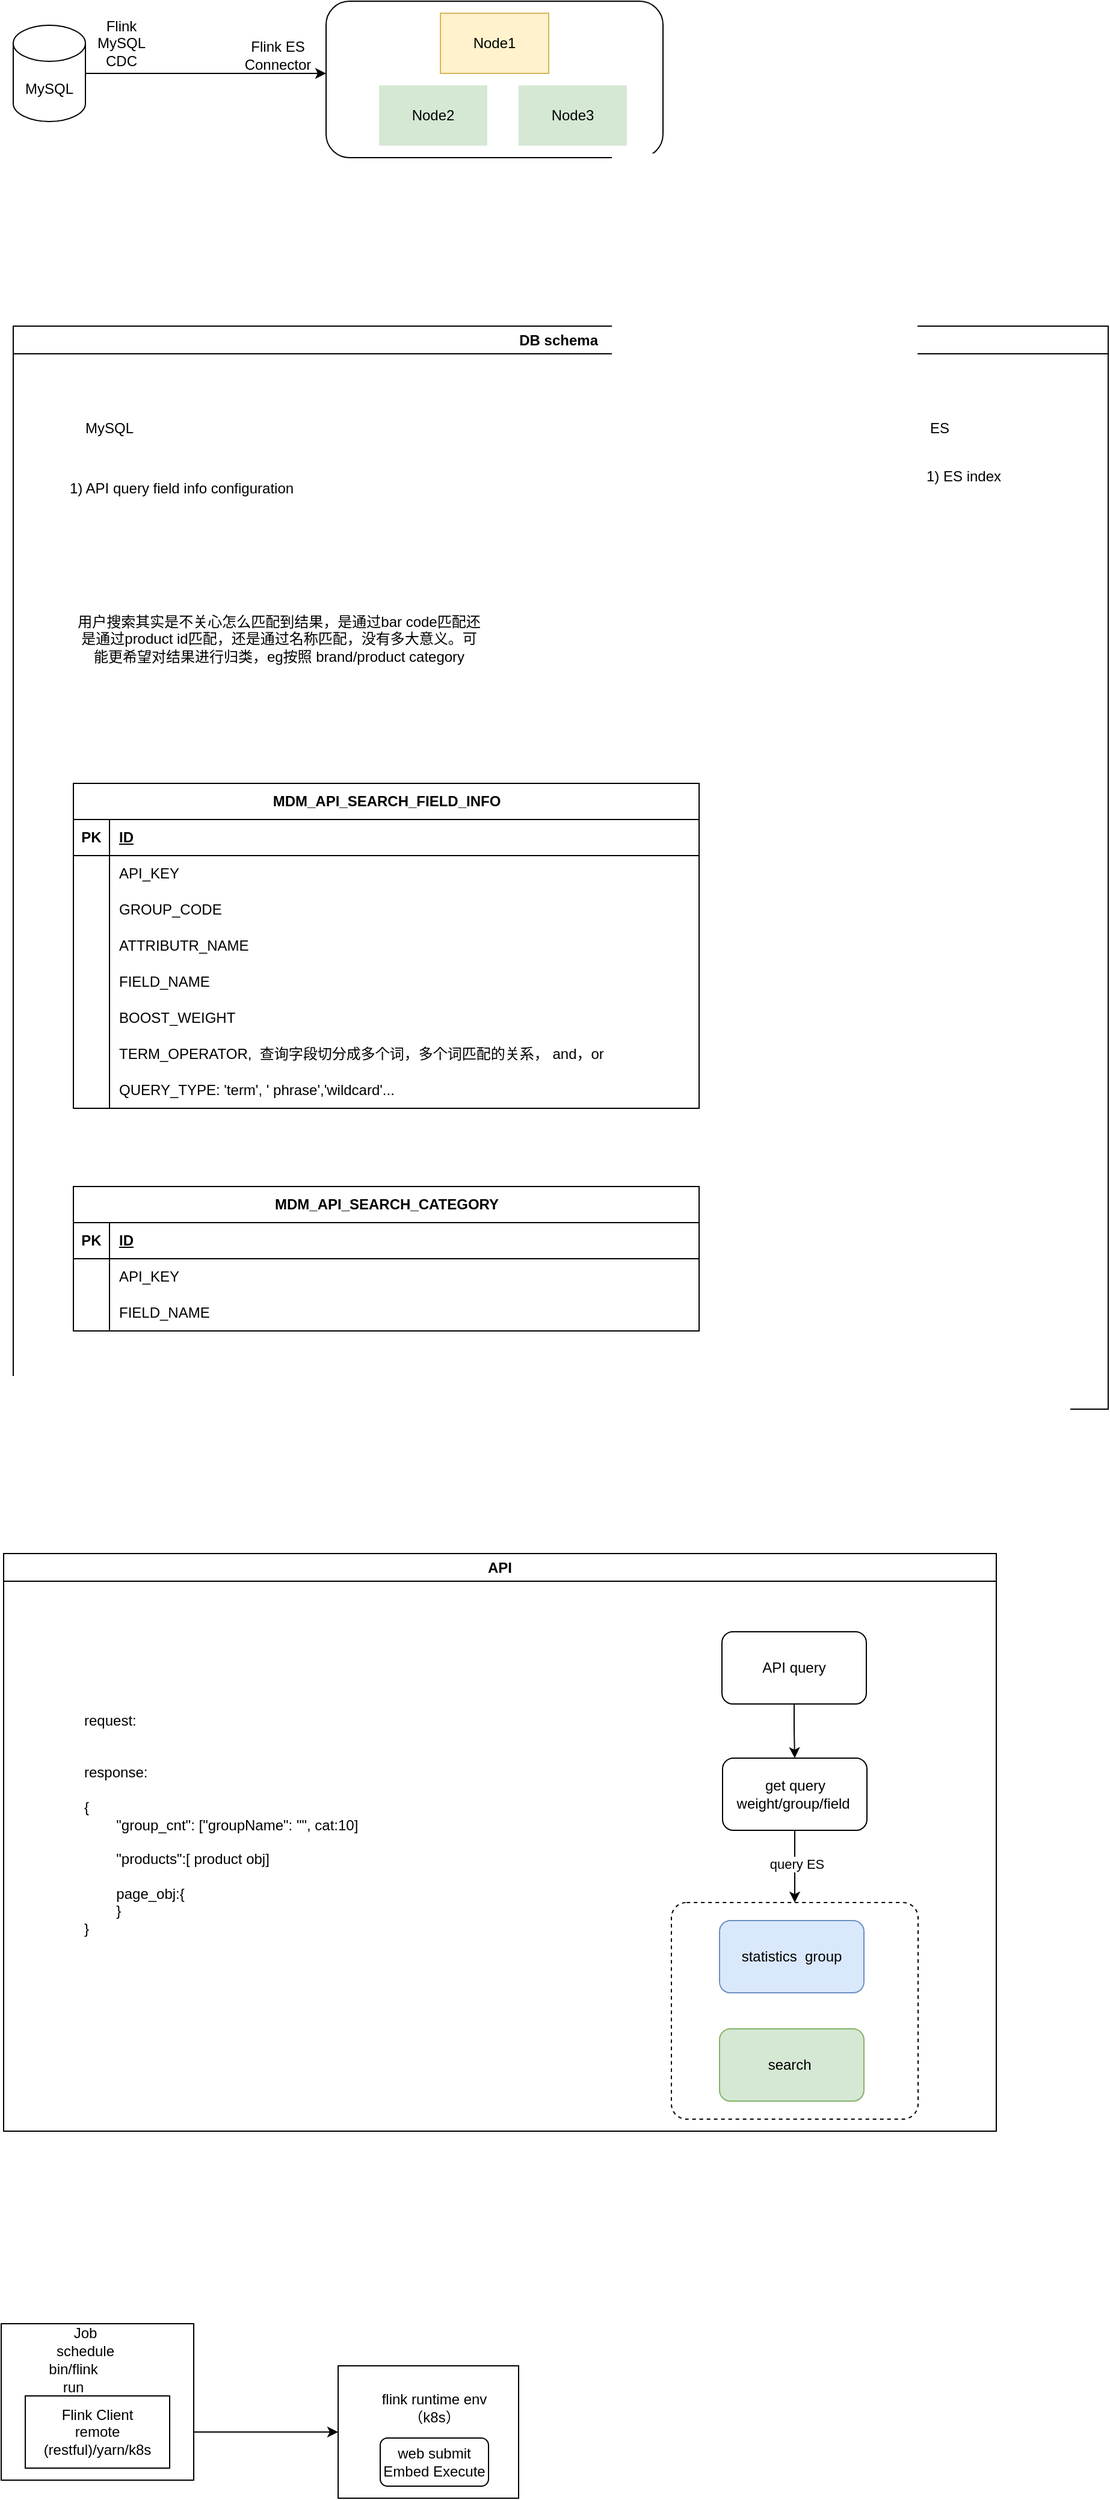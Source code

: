 <mxfile version="22.1.4" type="github">
  <diagram id="C5RBs43oDa-KdzZeNtuy" name="Page-1">
    <mxGraphModel dx="1009" dy="1673" grid="1" gridSize="10" guides="1" tooltips="1" connect="1" arrows="1" fold="1" page="1" pageScale="1" pageWidth="827" pageHeight="1169" math="0" shadow="0">
      <root>
        <mxCell id="WIyWlLk6GJQsqaUBKTNV-0" />
        <mxCell id="WIyWlLk6GJQsqaUBKTNV-1" parent="WIyWlLk6GJQsqaUBKTNV-0" />
        <mxCell id="gaQpJ8RURVUWGQbeZxwf-3" value="" style="edgeStyle=orthogonalEdgeStyle;rounded=0;orthogonalLoop=1;jettySize=auto;html=1;" edge="1" parent="WIyWlLk6GJQsqaUBKTNV-1" source="gaQpJ8RURVUWGQbeZxwf-1">
          <mxGeometry relative="1" as="geometry">
            <mxPoint x="270" y="-30" as="targetPoint" />
          </mxGeometry>
        </mxCell>
        <mxCell id="gaQpJ8RURVUWGQbeZxwf-1" value="MySQL" style="shape=cylinder3;whiteSpace=wrap;html=1;boundedLbl=1;backgroundOutline=1;size=15;" vertex="1" parent="WIyWlLk6GJQsqaUBKTNV-1">
          <mxGeometry x="10" y="-70" width="60" height="80" as="geometry" />
        </mxCell>
        <mxCell id="gaQpJ8RURVUWGQbeZxwf-4" value="Flink MySQL CDC" style="text;html=1;strokeColor=none;fillColor=none;align=center;verticalAlign=middle;whiteSpace=wrap;rounded=0;" vertex="1" parent="WIyWlLk6GJQsqaUBKTNV-1">
          <mxGeometry x="70" y="-70" width="60" height="30" as="geometry" />
        </mxCell>
        <mxCell id="gaQpJ8RURVUWGQbeZxwf-5" value="DB schema&amp;nbsp;" style="swimlane;whiteSpace=wrap;html=1;" vertex="1" parent="WIyWlLk6GJQsqaUBKTNV-1">
          <mxGeometry x="10" y="180" width="910" height="900" as="geometry" />
        </mxCell>
        <mxCell id="gaQpJ8RURVUWGQbeZxwf-6" value="MySQL" style="text;html=1;strokeColor=none;fillColor=none;align=center;verticalAlign=middle;whiteSpace=wrap;rounded=0;" vertex="1" parent="gaQpJ8RURVUWGQbeZxwf-5">
          <mxGeometry x="50" y="70" width="60" height="30" as="geometry" />
        </mxCell>
        <mxCell id="gaQpJ8RURVUWGQbeZxwf-7" value="ES" style="text;html=1;strokeColor=none;fillColor=none;align=center;verticalAlign=middle;whiteSpace=wrap;rounded=0;" vertex="1" parent="gaQpJ8RURVUWGQbeZxwf-5">
          <mxGeometry x="740" y="70" width="60" height="30" as="geometry" />
        </mxCell>
        <mxCell id="gaQpJ8RURVUWGQbeZxwf-8" value="1) API query field info configuration" style="text;html=1;strokeColor=none;fillColor=none;align=center;verticalAlign=middle;whiteSpace=wrap;rounded=0;" vertex="1" parent="gaQpJ8RURVUWGQbeZxwf-5">
          <mxGeometry x="40" y="120" width="200" height="30" as="geometry" />
        </mxCell>
        <mxCell id="gaQpJ8RURVUWGQbeZxwf-10" value="MDM_API_SEARCH_FIELD_INFO" style="shape=table;startSize=30;container=1;collapsible=1;childLayout=tableLayout;fixedRows=1;rowLines=0;fontStyle=1;align=center;resizeLast=1;html=1;" vertex="1" parent="gaQpJ8RURVUWGQbeZxwf-5">
          <mxGeometry x="50" y="380" width="520" height="270" as="geometry" />
        </mxCell>
        <mxCell id="gaQpJ8RURVUWGQbeZxwf-11" value="" style="shape=tableRow;horizontal=0;startSize=0;swimlaneHead=0;swimlaneBody=0;fillColor=none;collapsible=0;dropTarget=0;points=[[0,0.5],[1,0.5]];portConstraint=eastwest;top=0;left=0;right=0;bottom=1;" vertex="1" parent="gaQpJ8RURVUWGQbeZxwf-10">
          <mxGeometry y="30" width="520" height="30" as="geometry" />
        </mxCell>
        <mxCell id="gaQpJ8RURVUWGQbeZxwf-12" value="PK" style="shape=partialRectangle;connectable=0;fillColor=none;top=0;left=0;bottom=0;right=0;fontStyle=1;overflow=hidden;whiteSpace=wrap;html=1;" vertex="1" parent="gaQpJ8RURVUWGQbeZxwf-11">
          <mxGeometry width="30" height="30" as="geometry">
            <mxRectangle width="30" height="30" as="alternateBounds" />
          </mxGeometry>
        </mxCell>
        <mxCell id="gaQpJ8RURVUWGQbeZxwf-13" value="ID" style="shape=partialRectangle;connectable=0;fillColor=none;top=0;left=0;bottom=0;right=0;align=left;spacingLeft=6;fontStyle=5;overflow=hidden;whiteSpace=wrap;html=1;" vertex="1" parent="gaQpJ8RURVUWGQbeZxwf-11">
          <mxGeometry x="30" width="490" height="30" as="geometry">
            <mxRectangle width="490" height="30" as="alternateBounds" />
          </mxGeometry>
        </mxCell>
        <mxCell id="gaQpJ8RURVUWGQbeZxwf-14" value="" style="shape=tableRow;horizontal=0;startSize=0;swimlaneHead=0;swimlaneBody=0;fillColor=none;collapsible=0;dropTarget=0;points=[[0,0.5],[1,0.5]];portConstraint=eastwest;top=0;left=0;right=0;bottom=0;" vertex="1" parent="gaQpJ8RURVUWGQbeZxwf-10">
          <mxGeometry y="60" width="520" height="30" as="geometry" />
        </mxCell>
        <mxCell id="gaQpJ8RURVUWGQbeZxwf-15" value="" style="shape=partialRectangle;connectable=0;fillColor=none;top=0;left=0;bottom=0;right=0;editable=1;overflow=hidden;whiteSpace=wrap;html=1;" vertex="1" parent="gaQpJ8RURVUWGQbeZxwf-14">
          <mxGeometry width="30" height="30" as="geometry">
            <mxRectangle width="30" height="30" as="alternateBounds" />
          </mxGeometry>
        </mxCell>
        <mxCell id="gaQpJ8RURVUWGQbeZxwf-16" value="API_KEY" style="shape=partialRectangle;connectable=0;fillColor=none;top=0;left=0;bottom=0;right=0;align=left;spacingLeft=6;overflow=hidden;whiteSpace=wrap;html=1;" vertex="1" parent="gaQpJ8RURVUWGQbeZxwf-14">
          <mxGeometry x="30" width="490" height="30" as="geometry">
            <mxRectangle width="490" height="30" as="alternateBounds" />
          </mxGeometry>
        </mxCell>
        <mxCell id="gaQpJ8RURVUWGQbeZxwf-17" value="" style="shape=tableRow;horizontal=0;startSize=0;swimlaneHead=0;swimlaneBody=0;fillColor=none;collapsible=0;dropTarget=0;points=[[0,0.5],[1,0.5]];portConstraint=eastwest;top=0;left=0;right=0;bottom=0;" vertex="1" parent="gaQpJ8RURVUWGQbeZxwf-10">
          <mxGeometry y="90" width="520" height="30" as="geometry" />
        </mxCell>
        <mxCell id="gaQpJ8RURVUWGQbeZxwf-18" value="" style="shape=partialRectangle;connectable=0;fillColor=none;top=0;left=0;bottom=0;right=0;editable=1;overflow=hidden;whiteSpace=wrap;html=1;" vertex="1" parent="gaQpJ8RURVUWGQbeZxwf-17">
          <mxGeometry width="30" height="30" as="geometry">
            <mxRectangle width="30" height="30" as="alternateBounds" />
          </mxGeometry>
        </mxCell>
        <mxCell id="gaQpJ8RURVUWGQbeZxwf-19" value="GROUP_CODE" style="shape=partialRectangle;connectable=0;fillColor=none;top=0;left=0;bottom=0;right=0;align=left;spacingLeft=6;overflow=hidden;whiteSpace=wrap;html=1;" vertex="1" parent="gaQpJ8RURVUWGQbeZxwf-17">
          <mxGeometry x="30" width="490" height="30" as="geometry">
            <mxRectangle width="490" height="30" as="alternateBounds" />
          </mxGeometry>
        </mxCell>
        <mxCell id="gaQpJ8RURVUWGQbeZxwf-20" value="" style="shape=tableRow;horizontal=0;startSize=0;swimlaneHead=0;swimlaneBody=0;fillColor=none;collapsible=0;dropTarget=0;points=[[0,0.5],[1,0.5]];portConstraint=eastwest;top=0;left=0;right=0;bottom=0;" vertex="1" parent="gaQpJ8RURVUWGQbeZxwf-10">
          <mxGeometry y="120" width="520" height="30" as="geometry" />
        </mxCell>
        <mxCell id="gaQpJ8RURVUWGQbeZxwf-21" value="" style="shape=partialRectangle;connectable=0;fillColor=none;top=0;left=0;bottom=0;right=0;editable=1;overflow=hidden;whiteSpace=wrap;html=1;" vertex="1" parent="gaQpJ8RURVUWGQbeZxwf-20">
          <mxGeometry width="30" height="30" as="geometry">
            <mxRectangle width="30" height="30" as="alternateBounds" />
          </mxGeometry>
        </mxCell>
        <mxCell id="gaQpJ8RURVUWGQbeZxwf-22" value="ATTRIBUTR_NAME" style="shape=partialRectangle;connectable=0;fillColor=none;top=0;left=0;bottom=0;right=0;align=left;spacingLeft=6;overflow=hidden;whiteSpace=wrap;html=1;" vertex="1" parent="gaQpJ8RURVUWGQbeZxwf-20">
          <mxGeometry x="30" width="490" height="30" as="geometry">
            <mxRectangle width="490" height="30" as="alternateBounds" />
          </mxGeometry>
        </mxCell>
        <mxCell id="gaQpJ8RURVUWGQbeZxwf-28" value="" style="shape=tableRow;horizontal=0;startSize=0;swimlaneHead=0;swimlaneBody=0;fillColor=none;collapsible=0;dropTarget=0;points=[[0,0.5],[1,0.5]];portConstraint=eastwest;top=0;left=0;right=0;bottom=0;" vertex="1" parent="gaQpJ8RURVUWGQbeZxwf-10">
          <mxGeometry y="150" width="520" height="30" as="geometry" />
        </mxCell>
        <mxCell id="gaQpJ8RURVUWGQbeZxwf-29" value="" style="shape=partialRectangle;connectable=0;fillColor=none;top=0;left=0;bottom=0;right=0;editable=1;overflow=hidden;whiteSpace=wrap;html=1;" vertex="1" parent="gaQpJ8RURVUWGQbeZxwf-28">
          <mxGeometry width="30" height="30" as="geometry">
            <mxRectangle width="30" height="30" as="alternateBounds" />
          </mxGeometry>
        </mxCell>
        <mxCell id="gaQpJ8RURVUWGQbeZxwf-30" value="FIELD_NAME" style="shape=partialRectangle;connectable=0;fillColor=none;top=0;left=0;bottom=0;right=0;align=left;spacingLeft=6;overflow=hidden;whiteSpace=wrap;html=1;" vertex="1" parent="gaQpJ8RURVUWGQbeZxwf-28">
          <mxGeometry x="30" width="490" height="30" as="geometry">
            <mxRectangle width="490" height="30" as="alternateBounds" />
          </mxGeometry>
        </mxCell>
        <mxCell id="gaQpJ8RURVUWGQbeZxwf-31" value="" style="shape=tableRow;horizontal=0;startSize=0;swimlaneHead=0;swimlaneBody=0;fillColor=none;collapsible=0;dropTarget=0;points=[[0,0.5],[1,0.5]];portConstraint=eastwest;top=0;left=0;right=0;bottom=0;" vertex="1" parent="gaQpJ8RURVUWGQbeZxwf-10">
          <mxGeometry y="180" width="520" height="30" as="geometry" />
        </mxCell>
        <mxCell id="gaQpJ8RURVUWGQbeZxwf-32" value="" style="shape=partialRectangle;connectable=0;fillColor=none;top=0;left=0;bottom=0;right=0;editable=1;overflow=hidden;whiteSpace=wrap;html=1;" vertex="1" parent="gaQpJ8RURVUWGQbeZxwf-31">
          <mxGeometry width="30" height="30" as="geometry">
            <mxRectangle width="30" height="30" as="alternateBounds" />
          </mxGeometry>
        </mxCell>
        <mxCell id="gaQpJ8RURVUWGQbeZxwf-33" value="BOOST_WEIGHT" style="shape=partialRectangle;connectable=0;fillColor=none;top=0;left=0;bottom=0;right=0;align=left;spacingLeft=6;overflow=hidden;whiteSpace=wrap;html=1;" vertex="1" parent="gaQpJ8RURVUWGQbeZxwf-31">
          <mxGeometry x="30" width="490" height="30" as="geometry">
            <mxRectangle width="490" height="30" as="alternateBounds" />
          </mxGeometry>
        </mxCell>
        <mxCell id="gaQpJ8RURVUWGQbeZxwf-34" value="" style="shape=tableRow;horizontal=0;startSize=0;swimlaneHead=0;swimlaneBody=0;fillColor=none;collapsible=0;dropTarget=0;points=[[0,0.5],[1,0.5]];portConstraint=eastwest;top=0;left=0;right=0;bottom=0;" vertex="1" parent="gaQpJ8RURVUWGQbeZxwf-10">
          <mxGeometry y="210" width="520" height="30" as="geometry" />
        </mxCell>
        <mxCell id="gaQpJ8RURVUWGQbeZxwf-35" value="" style="shape=partialRectangle;connectable=0;fillColor=none;top=0;left=0;bottom=0;right=0;editable=1;overflow=hidden;whiteSpace=wrap;html=1;" vertex="1" parent="gaQpJ8RURVUWGQbeZxwf-34">
          <mxGeometry width="30" height="30" as="geometry">
            <mxRectangle width="30" height="30" as="alternateBounds" />
          </mxGeometry>
        </mxCell>
        <mxCell id="gaQpJ8RURVUWGQbeZxwf-36" value="TERM_OPERATOR, &amp;nbsp;查询字段切分成多个词，多个词匹配的关系， and，or" style="shape=partialRectangle;connectable=0;fillColor=none;top=0;left=0;bottom=0;right=0;align=left;spacingLeft=6;overflow=hidden;whiteSpace=wrap;html=1;" vertex="1" parent="gaQpJ8RURVUWGQbeZxwf-34">
          <mxGeometry x="30" width="490" height="30" as="geometry">
            <mxRectangle width="490" height="30" as="alternateBounds" />
          </mxGeometry>
        </mxCell>
        <mxCell id="gaQpJ8RURVUWGQbeZxwf-37" value="" style="shape=tableRow;horizontal=0;startSize=0;swimlaneHead=0;swimlaneBody=0;fillColor=none;collapsible=0;dropTarget=0;points=[[0,0.5],[1,0.5]];portConstraint=eastwest;top=0;left=0;right=0;bottom=0;" vertex="1" parent="gaQpJ8RURVUWGQbeZxwf-10">
          <mxGeometry y="240" width="520" height="30" as="geometry" />
        </mxCell>
        <mxCell id="gaQpJ8RURVUWGQbeZxwf-38" value="" style="shape=partialRectangle;connectable=0;fillColor=none;top=0;left=0;bottom=0;right=0;editable=1;overflow=hidden;whiteSpace=wrap;html=1;" vertex="1" parent="gaQpJ8RURVUWGQbeZxwf-37">
          <mxGeometry width="30" height="30" as="geometry">
            <mxRectangle width="30" height="30" as="alternateBounds" />
          </mxGeometry>
        </mxCell>
        <mxCell id="gaQpJ8RURVUWGQbeZxwf-39" value="QUERY_TYPE: &#39;term&#39;, &#39; phrase&#39;,&#39;wildcard&#39;..." style="shape=partialRectangle;connectable=0;fillColor=none;top=0;left=0;bottom=0;right=0;align=left;spacingLeft=6;overflow=hidden;whiteSpace=wrap;html=1;" vertex="1" parent="gaQpJ8RURVUWGQbeZxwf-37">
          <mxGeometry x="30" width="490" height="30" as="geometry">
            <mxRectangle width="490" height="30" as="alternateBounds" />
          </mxGeometry>
        </mxCell>
        <mxCell id="gaQpJ8RURVUWGQbeZxwf-76" value="1) ES index" style="text;html=1;strokeColor=none;fillColor=none;align=center;verticalAlign=middle;whiteSpace=wrap;rounded=0;" vertex="1" parent="gaQpJ8RURVUWGQbeZxwf-5">
          <mxGeometry x="690" y="110" width="200" height="30" as="geometry" />
        </mxCell>
        <mxCell id="gaQpJ8RURVUWGQbeZxwf-86" value="MDM_API_SEARCH_CATEGORY" style="shape=table;startSize=30;container=1;collapsible=1;childLayout=tableLayout;fixedRows=1;rowLines=0;fontStyle=1;align=center;resizeLast=1;html=1;" vertex="1" parent="gaQpJ8RURVUWGQbeZxwf-5">
          <mxGeometry x="50" y="715" width="520" height="120" as="geometry" />
        </mxCell>
        <mxCell id="gaQpJ8RURVUWGQbeZxwf-87" value="" style="shape=tableRow;horizontal=0;startSize=0;swimlaneHead=0;swimlaneBody=0;fillColor=none;collapsible=0;dropTarget=0;points=[[0,0.5],[1,0.5]];portConstraint=eastwest;top=0;left=0;right=0;bottom=1;" vertex="1" parent="gaQpJ8RURVUWGQbeZxwf-86">
          <mxGeometry y="30" width="520" height="30" as="geometry" />
        </mxCell>
        <mxCell id="gaQpJ8RURVUWGQbeZxwf-88" value="PK" style="shape=partialRectangle;connectable=0;fillColor=none;top=0;left=0;bottom=0;right=0;fontStyle=1;overflow=hidden;whiteSpace=wrap;html=1;" vertex="1" parent="gaQpJ8RURVUWGQbeZxwf-87">
          <mxGeometry width="30" height="30" as="geometry">
            <mxRectangle width="30" height="30" as="alternateBounds" />
          </mxGeometry>
        </mxCell>
        <mxCell id="gaQpJ8RURVUWGQbeZxwf-89" value="ID" style="shape=partialRectangle;connectable=0;fillColor=none;top=0;left=0;bottom=0;right=0;align=left;spacingLeft=6;fontStyle=5;overflow=hidden;whiteSpace=wrap;html=1;" vertex="1" parent="gaQpJ8RURVUWGQbeZxwf-87">
          <mxGeometry x="30" width="490" height="30" as="geometry">
            <mxRectangle width="490" height="30" as="alternateBounds" />
          </mxGeometry>
        </mxCell>
        <mxCell id="gaQpJ8RURVUWGQbeZxwf-90" value="" style="shape=tableRow;horizontal=0;startSize=0;swimlaneHead=0;swimlaneBody=0;fillColor=none;collapsible=0;dropTarget=0;points=[[0,0.5],[1,0.5]];portConstraint=eastwest;top=0;left=0;right=0;bottom=0;" vertex="1" parent="gaQpJ8RURVUWGQbeZxwf-86">
          <mxGeometry y="60" width="520" height="30" as="geometry" />
        </mxCell>
        <mxCell id="gaQpJ8RURVUWGQbeZxwf-91" value="" style="shape=partialRectangle;connectable=0;fillColor=none;top=0;left=0;bottom=0;right=0;editable=1;overflow=hidden;whiteSpace=wrap;html=1;" vertex="1" parent="gaQpJ8RURVUWGQbeZxwf-90">
          <mxGeometry width="30" height="30" as="geometry">
            <mxRectangle width="30" height="30" as="alternateBounds" />
          </mxGeometry>
        </mxCell>
        <mxCell id="gaQpJ8RURVUWGQbeZxwf-92" value="API_KEY" style="shape=partialRectangle;connectable=0;fillColor=none;top=0;left=0;bottom=0;right=0;align=left;spacingLeft=6;overflow=hidden;whiteSpace=wrap;html=1;" vertex="1" parent="gaQpJ8RURVUWGQbeZxwf-90">
          <mxGeometry x="30" width="490" height="30" as="geometry">
            <mxRectangle width="490" height="30" as="alternateBounds" />
          </mxGeometry>
        </mxCell>
        <mxCell id="gaQpJ8RURVUWGQbeZxwf-99" value="" style="shape=tableRow;horizontal=0;startSize=0;swimlaneHead=0;swimlaneBody=0;fillColor=none;collapsible=0;dropTarget=0;points=[[0,0.5],[1,0.5]];portConstraint=eastwest;top=0;left=0;right=0;bottom=0;" vertex="1" parent="gaQpJ8RURVUWGQbeZxwf-86">
          <mxGeometry y="90" width="520" height="30" as="geometry" />
        </mxCell>
        <mxCell id="gaQpJ8RURVUWGQbeZxwf-100" value="" style="shape=partialRectangle;connectable=0;fillColor=none;top=0;left=0;bottom=0;right=0;editable=1;overflow=hidden;whiteSpace=wrap;html=1;" vertex="1" parent="gaQpJ8RURVUWGQbeZxwf-99">
          <mxGeometry width="30" height="30" as="geometry">
            <mxRectangle width="30" height="30" as="alternateBounds" />
          </mxGeometry>
        </mxCell>
        <mxCell id="gaQpJ8RURVUWGQbeZxwf-101" value="FIELD_NAME" style="shape=partialRectangle;connectable=0;fillColor=none;top=0;left=0;bottom=0;right=0;align=left;spacingLeft=6;overflow=hidden;whiteSpace=wrap;html=1;" vertex="1" parent="gaQpJ8RURVUWGQbeZxwf-99">
          <mxGeometry x="30" width="490" height="30" as="geometry">
            <mxRectangle width="490" height="30" as="alternateBounds" />
          </mxGeometry>
        </mxCell>
        <mxCell id="gaQpJ8RURVUWGQbeZxwf-111" value="用户搜索其实是不关心怎么匹配到结果，是通过bar code匹配还是通过product id匹配，还是通过名称匹配，没有多大意义。可能更希望对结果进行归类，eg按照 brand/product category" style="text;html=1;strokeColor=none;fillColor=none;align=center;verticalAlign=middle;whiteSpace=wrap;rounded=0;" vertex="1" parent="gaQpJ8RURVUWGQbeZxwf-5">
          <mxGeometry x="50" y="230" width="342" height="60" as="geometry" />
        </mxCell>
        <mxCell id="gaQpJ8RURVUWGQbeZxwf-40" value="Flink ES Connector" style="text;html=1;strokeColor=none;fillColor=none;align=center;verticalAlign=middle;whiteSpace=wrap;rounded=0;" vertex="1" parent="WIyWlLk6GJQsqaUBKTNV-1">
          <mxGeometry x="200" y="-60" width="60" height="30" as="geometry" />
        </mxCell>
        <mxCell id="gaQpJ8RURVUWGQbeZxwf-71" value="" style="rounded=1;whiteSpace=wrap;html=1;" vertex="1" parent="WIyWlLk6GJQsqaUBKTNV-1">
          <mxGeometry x="270" y="-90" width="280" height="130" as="geometry" />
        </mxCell>
        <mxCell id="gaQpJ8RURVUWGQbeZxwf-72" value="Node1" style="rounded=0;whiteSpace=wrap;html=1;fillColor=#fff2cc;strokeColor=#d6b656;" vertex="1" parent="WIyWlLk6GJQsqaUBKTNV-1">
          <mxGeometry x="365" y="-80" width="90" height="50" as="geometry" />
        </mxCell>
        <mxCell id="gaQpJ8RURVUWGQbeZxwf-73" value="Node2" style="rounded=0;whiteSpace=wrap;html=1;fillColor=#d5e8d4;strokeColor=none;" vertex="1" parent="WIyWlLk6GJQsqaUBKTNV-1">
          <mxGeometry x="314" y="-20" width="90" height="50" as="geometry" />
        </mxCell>
        <mxCell id="gaQpJ8RURVUWGQbeZxwf-74" value="Node3" style="rounded=0;whiteSpace=wrap;html=1;fillColor=#d5e8d4;strokeColor=none;" vertex="1" parent="WIyWlLk6GJQsqaUBKTNV-1">
          <mxGeometry x="430" y="-20" width="90" height="50" as="geometry" />
        </mxCell>
        <mxCell id="gaQpJ8RURVUWGQbeZxwf-41" value="API" style="swimlane;whiteSpace=wrap;html=1;" vertex="1" parent="WIyWlLk6GJQsqaUBKTNV-1">
          <mxGeometry x="2" y="1200" width="825" height="480" as="geometry" />
        </mxCell>
        <mxCell id="gaQpJ8RURVUWGQbeZxwf-70" value="&lt;div style=&quot;&quot;&gt;&lt;br&gt;&lt;/div&gt;&lt;div style=&quot;&quot;&gt;request:&lt;/div&gt;&lt;div style=&quot;&quot;&gt;&lt;br&gt;&lt;/div&gt;&lt;div style=&quot;&quot;&gt;&lt;br&gt;&lt;/div&gt;&lt;div style=&quot;&quot;&gt;response:&lt;/div&gt;&lt;div style=&quot;&quot;&gt;&lt;br&gt;&lt;/div&gt;&lt;div style=&quot;&quot;&gt;{&lt;/div&gt;&lt;div style=&quot;&quot;&gt;&lt;span style=&quot;white-space: pre;&quot;&gt;&#x9;&quot;group_cnt&quot;: [&quot;groupName&quot;: &quot;&quot;, cat:10]&lt;/span&gt;&lt;/div&gt;&lt;div style=&quot;&quot;&gt;&lt;br&gt;&lt;/div&gt;&lt;div style=&quot;&quot;&gt;&lt;span style=&quot;white-space: pre;&quot;&gt;&#x9;&quot;products&quot;:[ product obj]&lt;/span&gt;&lt;/div&gt;&lt;div style=&quot;&quot;&gt;&lt;span style=&quot;white-space: pre;&quot;&gt;&lt;br&gt;&lt;/span&gt;&lt;/div&gt;&lt;div style=&quot;&quot;&gt;&lt;span style=&quot;white-space: pre;&quot;&gt;&lt;span style=&quot;white-space: pre;&quot;&gt;&#x9;page_obj:{&lt;/span&gt;&lt;/span&gt;&lt;/div&gt;&lt;div style=&quot;&quot;&gt;&lt;span style=&quot;white-space: pre;&quot;&gt;&lt;span style=&quot;white-space: pre;&quot;&gt;&lt;span style=&quot;white-space: pre;&quot;&gt;&#x9;&lt;/span&gt;}&lt;/span&gt;&lt;br&gt;&lt;/span&gt;&lt;/div&gt;&lt;div style=&quot;&quot;&gt;}&lt;/div&gt;" style="text;html=1;strokeColor=none;fillColor=none;align=left;verticalAlign=middle;whiteSpace=wrap;rounded=0;" vertex="1" parent="gaQpJ8RURVUWGQbeZxwf-41">
          <mxGeometry x="65" y="115" width="355" height="205" as="geometry" />
        </mxCell>
        <mxCell id="gaQpJ8RURVUWGQbeZxwf-83" style="edgeStyle=orthogonalEdgeStyle;rounded=0;orthogonalLoop=1;jettySize=auto;html=1;" edge="1" parent="gaQpJ8RURVUWGQbeZxwf-41" source="gaQpJ8RURVUWGQbeZxwf-77" target="gaQpJ8RURVUWGQbeZxwf-78">
          <mxGeometry relative="1" as="geometry" />
        </mxCell>
        <mxCell id="gaQpJ8RURVUWGQbeZxwf-77" value="API query" style="rounded=1;whiteSpace=wrap;html=1;" vertex="1" parent="gaQpJ8RURVUWGQbeZxwf-41">
          <mxGeometry x="597" y="65" width="120" height="60" as="geometry" />
        </mxCell>
        <mxCell id="gaQpJ8RURVUWGQbeZxwf-82" style="edgeStyle=orthogonalEdgeStyle;rounded=0;orthogonalLoop=1;jettySize=auto;html=1;entryX=0.5;entryY=0;entryDx=0;entryDy=0;" edge="1" parent="gaQpJ8RURVUWGQbeZxwf-41" source="gaQpJ8RURVUWGQbeZxwf-78" target="gaQpJ8RURVUWGQbeZxwf-81">
          <mxGeometry relative="1" as="geometry" />
        </mxCell>
        <mxCell id="gaQpJ8RURVUWGQbeZxwf-84" value="query ES" style="edgeLabel;html=1;align=center;verticalAlign=middle;resizable=0;points=[];" vertex="1" connectable="0" parent="gaQpJ8RURVUWGQbeZxwf-82">
          <mxGeometry x="-0.067" y="1" relative="1" as="geometry">
            <mxPoint as="offset" />
          </mxGeometry>
        </mxCell>
        <mxCell id="gaQpJ8RURVUWGQbeZxwf-78" value="get query weight/group/field&amp;nbsp;" style="rounded=1;whiteSpace=wrap;html=1;" vertex="1" parent="gaQpJ8RURVUWGQbeZxwf-41">
          <mxGeometry x="597.5" y="170" width="120" height="60" as="geometry" />
        </mxCell>
        <mxCell id="gaQpJ8RURVUWGQbeZxwf-81" value="" style="rounded=1;whiteSpace=wrap;html=1;dashed=1;arcSize=7;" vertex="1" parent="gaQpJ8RURVUWGQbeZxwf-41">
          <mxGeometry x="555" y="290" width="205" height="180" as="geometry" />
        </mxCell>
        <mxCell id="gaQpJ8RURVUWGQbeZxwf-79" value="statistics &amp;nbsp;group" style="rounded=1;whiteSpace=wrap;html=1;fillColor=#dae8fc;strokeColor=#6c8ebf;" vertex="1" parent="gaQpJ8RURVUWGQbeZxwf-41">
          <mxGeometry x="595" y="305" width="120" height="60" as="geometry" />
        </mxCell>
        <mxCell id="gaQpJ8RURVUWGQbeZxwf-80" value="search&amp;nbsp;" style="rounded=1;whiteSpace=wrap;html=1;fillColor=#d5e8d4;strokeColor=#82b366;" vertex="1" parent="gaQpJ8RURVUWGQbeZxwf-41">
          <mxGeometry x="595" y="395" width="120" height="60" as="geometry" />
        </mxCell>
        <mxCell id="gaQpJ8RURVUWGQbeZxwf-112" value="" style="rounded=0;whiteSpace=wrap;html=1;" vertex="1" parent="WIyWlLk6GJQsqaUBKTNV-1">
          <mxGeometry x="280" y="1875" width="150" height="110" as="geometry" />
        </mxCell>
        <mxCell id="gaQpJ8RURVUWGQbeZxwf-114" value="flink runtime env&lt;br style=&quot;border-color: var(--border-color);&quot;&gt;（k8s）" style="text;html=1;strokeColor=none;fillColor=none;align=center;verticalAlign=middle;whiteSpace=wrap;rounded=0;" vertex="1" parent="WIyWlLk6GJQsqaUBKTNV-1">
          <mxGeometry x="310" y="1895" width="100" height="30" as="geometry" />
        </mxCell>
        <mxCell id="gaQpJ8RURVUWGQbeZxwf-115" value="web submit&lt;br&gt;Embed Execute" style="rounded=1;whiteSpace=wrap;html=1;" vertex="1" parent="WIyWlLk6GJQsqaUBKTNV-1">
          <mxGeometry x="315" y="1935" width="90" height="40" as="geometry" />
        </mxCell>
        <mxCell id="gaQpJ8RURVUWGQbeZxwf-117" style="edgeStyle=orthogonalEdgeStyle;rounded=0;orthogonalLoop=1;jettySize=auto;html=1;entryX=0;entryY=0.5;entryDx=0;entryDy=0;" edge="1" parent="WIyWlLk6GJQsqaUBKTNV-1" source="gaQpJ8RURVUWGQbeZxwf-116" target="gaQpJ8RURVUWGQbeZxwf-112">
          <mxGeometry relative="1" as="geometry" />
        </mxCell>
        <mxCell id="gaQpJ8RURVUWGQbeZxwf-118" value="" style="rounded=0;whiteSpace=wrap;html=1;" vertex="1" parent="WIyWlLk6GJQsqaUBKTNV-1">
          <mxGeometry y="1840" width="160" height="130" as="geometry" />
        </mxCell>
        <mxCell id="gaQpJ8RURVUWGQbeZxwf-116" value="Flink Client&lt;br&gt;remote (restful)/yarn/k8s" style="rounded=0;whiteSpace=wrap;html=1;" vertex="1" parent="WIyWlLk6GJQsqaUBKTNV-1">
          <mxGeometry x="20" y="1900" width="120" height="60" as="geometry" />
        </mxCell>
        <mxCell id="gaQpJ8RURVUWGQbeZxwf-119" value="Job schedule" style="text;html=1;strokeColor=none;fillColor=none;align=center;verticalAlign=middle;whiteSpace=wrap;rounded=0;" vertex="1" parent="WIyWlLk6GJQsqaUBKTNV-1">
          <mxGeometry x="40" y="1840" width="60" height="30" as="geometry" />
        </mxCell>
        <mxCell id="gaQpJ8RURVUWGQbeZxwf-120" value="bin/flink run" style="text;html=1;strokeColor=none;fillColor=none;align=center;verticalAlign=middle;whiteSpace=wrap;rounded=0;" vertex="1" parent="WIyWlLk6GJQsqaUBKTNV-1">
          <mxGeometry x="30" y="1870" width="60" height="30" as="geometry" />
        </mxCell>
      </root>
    </mxGraphModel>
  </diagram>
</mxfile>
